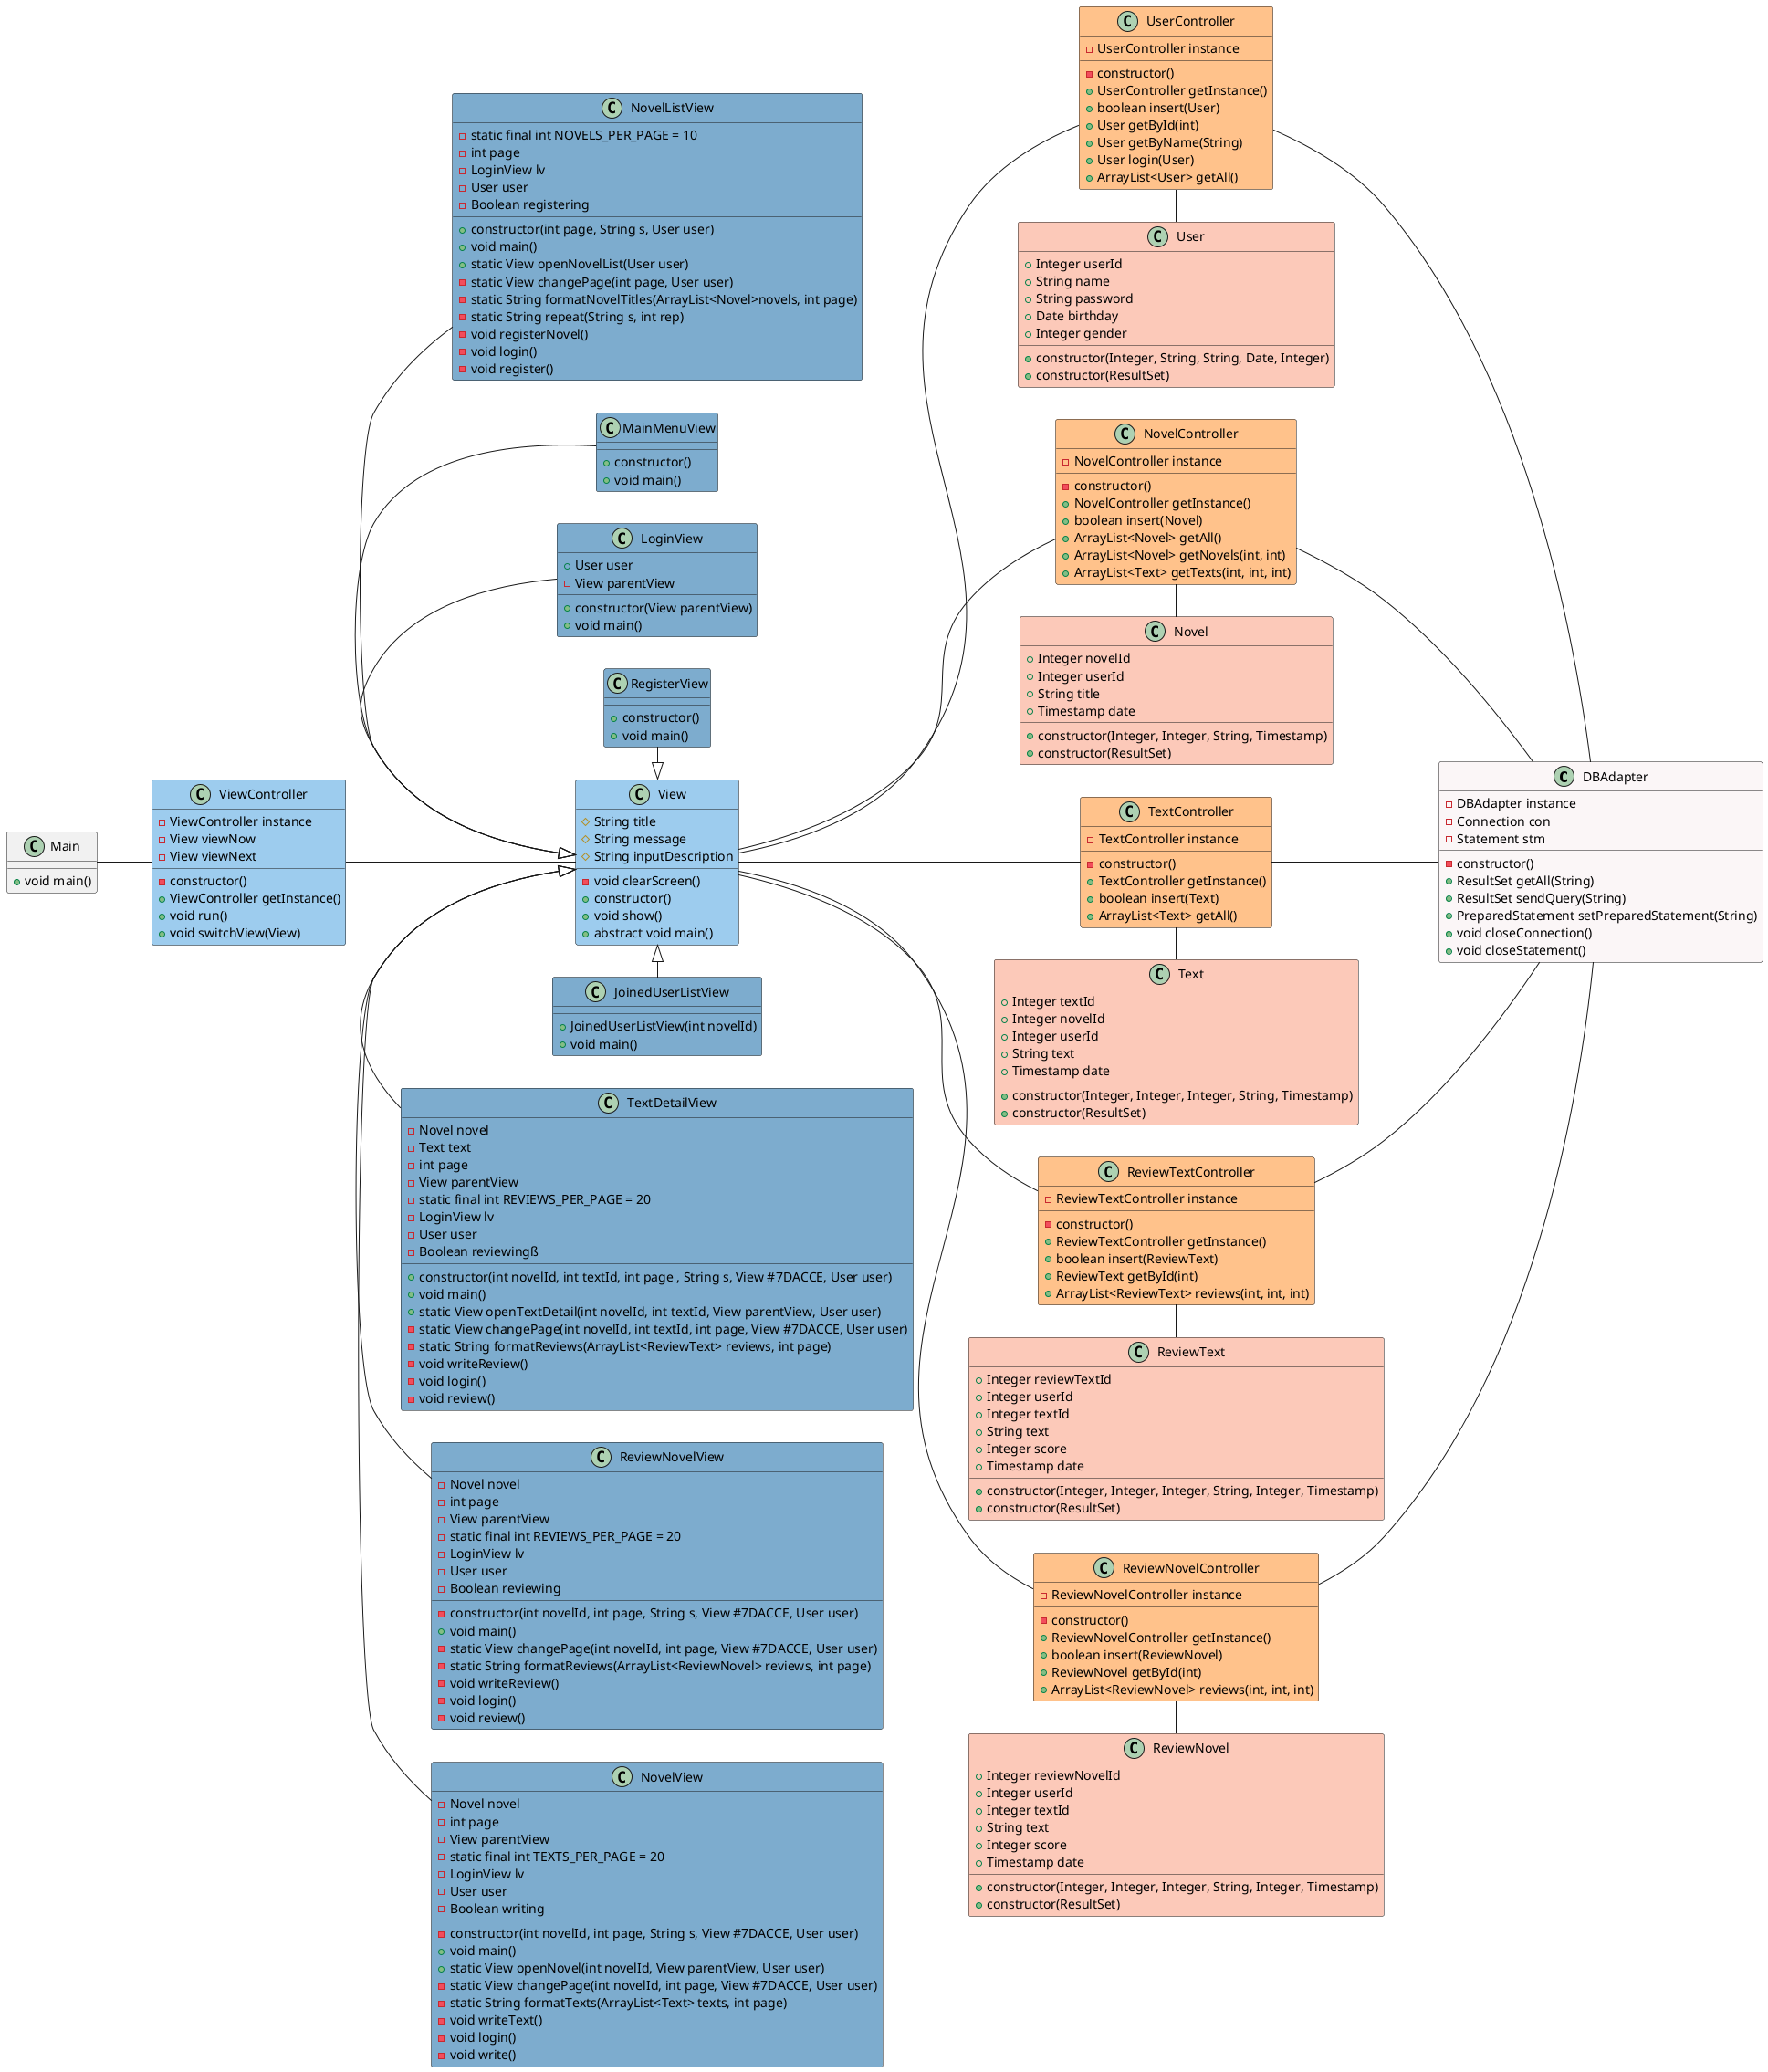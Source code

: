 @startuml

left to right direction

!define model #FCC9B9
!define controller #FFC28B
!define view #7DACCE
!define viewCenter #9DCCEE

class DBAdapter #FBF6F7 {
  - constructor()
  - DBAdapter instance
  - Connection con
  - Statement stm
  + ResultSet getAll(String)
  + ResultSet sendQuery(String)
  + PreparedStatement setPreparedStatement(String)
  + void closeConnection()
  + void closeStatement()
}

class Main {
  + void main()
}

class User model {
  + Integer userId
  + String name
  + String password
  + Date birthday
  + Integer gender
  + constructor(Integer, String, String, Date, Integer)
  + constructor(ResultSet)
}

class Novel model {
  + Integer novelId
  + Integer userId   
  + String title
  + Timestamp date
  + constructor(Integer, Integer, String, Timestamp)
  + constructor(ResultSet)
}

class Text model {
  + Integer textId
  + Integer novelId
  + Integer userId
  + String text
  + Timestamp date
  + constructor(Integer, Integer, Integer, String, Timestamp)
  + constructor(ResultSet)
}

class ReviewText model {
  + Integer reviewTextId
  + Integer userId
  + Integer textId
  + String text
  + Integer score
  + Timestamp date
  + constructor(Integer, Integer, Integer, String, Integer, Timestamp)
  + constructor(ResultSet)
}

class ReviewNovel model {
  + Integer reviewNovelId
  + Integer userId
  + Integer textId
  + String text
  + Integer score
  + Timestamp date
  + constructor(Integer, Integer, Integer, String, Integer, Timestamp)
  + constructor(ResultSet)
}

class View viewCenter {
  # String title
  # String message
  # String inputDescription
  - void clearScreen()
  + constructor()
  + void show()
  + abstract void main()
}

class RegisterView view {
  + constructor()
  + void main()
}

class MainMenuView view {
  + constructor()
  + void main()
}

class NovelListView view {
  + constructor(int page, String s, User user)
  + void main()
  + static View openNovelList(User user)
  - static View changePage(int page, User user)
  - static String formatNovelTitles(ArrayList<Novel>novels, int page)
  - static String repeat(String s, int rep)
  - void registerNovel()
  - void login()
  - void register()
  - static final int NOVELS_PER_PAGE = 10
  - int page
  - LoginView lv
  - User user
  - Boolean registering

}

class NovelView view {
  - constructor(int novelId, int page, String s, View view, User user)
  + void main()
  + static View openNovel(int novelId, View parentView, User user)
  - static View changePage(int novelId, int page, View view, User user)
  - static String formatTexts(ArrayList<Text> texts, int page)
  - void writeText()
  - void login()
  - void write()
  - Novel novel
  - int page
  - View parentView
  - static final int TEXTS_PER_PAGE = 20
  - LoginView lv
  - User user
  - Boolean writing
}

class ReviewNovelView view {
  - constructor(int novelId, int page, String s, View view, User user)
  + void main()
  - static View changePage(int novelId, int page, View view, User user)
  - static String formatReviews(ArrayList<ReviewNovel> reviews, int page)
  - void writeReview()
  - void login()
  - void review()
  - Novel novel
  - int page
  - View parentView
  - static final int REVIEWS_PER_PAGE = 20
  - LoginView lv
  - User user
  - Boolean reviewing
}

class TextDetailView view {
  + constructor(int novelId, int textId, int page , String s, View view, User user)
  + void main()
  + static View openTextDetail(int novelId, int textId, View parentView, User user)
  - static View changePage(int novelId, int textId, int page, View view, User user)
  - static String formatReviews(ArrayList<ReviewText> reviews, int page)
  - void writeReview()
  - void login()
  - void review()
  - Novel novel
  - Text text
  - int page
  - View parentView
  - static final int REVIEWS_PER_PAGE = 20
  - LoginView lv
  - User user
  - Boolean reviewingß
}

class LoginView view {
  + constructor(View parentView)
  + void main()
  + User user
  - View parentView
}

class JoinedUserListView view {
  + JoinedUserListView(int novelId)
  + void main()
}

class ViewController viewCenter {
  - ViewController instance
  - View viewNow
  - View viewNext
  - constructor()
  + ViewController getInstance()
  + void run()
  + void switchView(View)
}

class UserController controller {
  - constructor()
  - UserController instance
  + UserController getInstance()
  + boolean insert(User)
  + User getById(int)
  + User getByName(String)
  + User login(User)
  + ArrayList<User> getAll()
}

class NovelController controller {
  - constructor()
  - NovelController instance
  + NovelController getInstance()
  + boolean insert(Novel)
  + ArrayList<Novel> getAll()
  + ArrayList<Novel> getNovels(int, int)
  + ArrayList<Text> getTexts(int, int, int)
}

class TextController controller {
  - constructor()
  - TextController instance
  + TextController getInstance()
  + boolean insert(Text)
  + ArrayList<Text> getAll()
}

class ReviewNovelController controller {
  - constructor()
  - ReviewNovelController instance
  + ReviewNovelController getInstance()
  + boolean insert(ReviewNovel)
  + ReviewNovel getById(int)
  + ArrayList<ReviewNovel> reviews(int, int, int)
}

class ReviewTextController controller {
  - constructor()
  - ReviewTextController instance
  + ReviewTextController getInstance()
  + boolean insert(ReviewText)
  + ReviewText getById(int)
  + ArrayList<ReviewText> reviews(int, int, int)
}

' Text -- View
' User -- View
' Novel -- View
' ReviewText -- View
' ReviewNovel -- View
Main -- ViewController
ViewController -- View

UserController -up- View
UserController - User
UserController -down- DBAdapter

NovelController -up- View
NovelController - Novel
NovelController -down- DBAdapter

TextController -up- View
TextController - Text
TextController -down- DBAdapter

ReviewTextController -up- View
ReviewTextController - ReviewText
ReviewTextController -down- DBAdapter

ReviewNovelController -up- View
ReviewNovelController - ReviewNovel
ReviewNovelController -down- DBAdapter


View <|-left- RegisterView
View <|-left- LoginView
View <|-left- MainMenuView
View <|-left- NovelListView
View <|-right- NovelView
View <|-right- ReviewNovelView
View <|-right- TextDetailView
View <|-right- JoinedUserListView

@enduml
